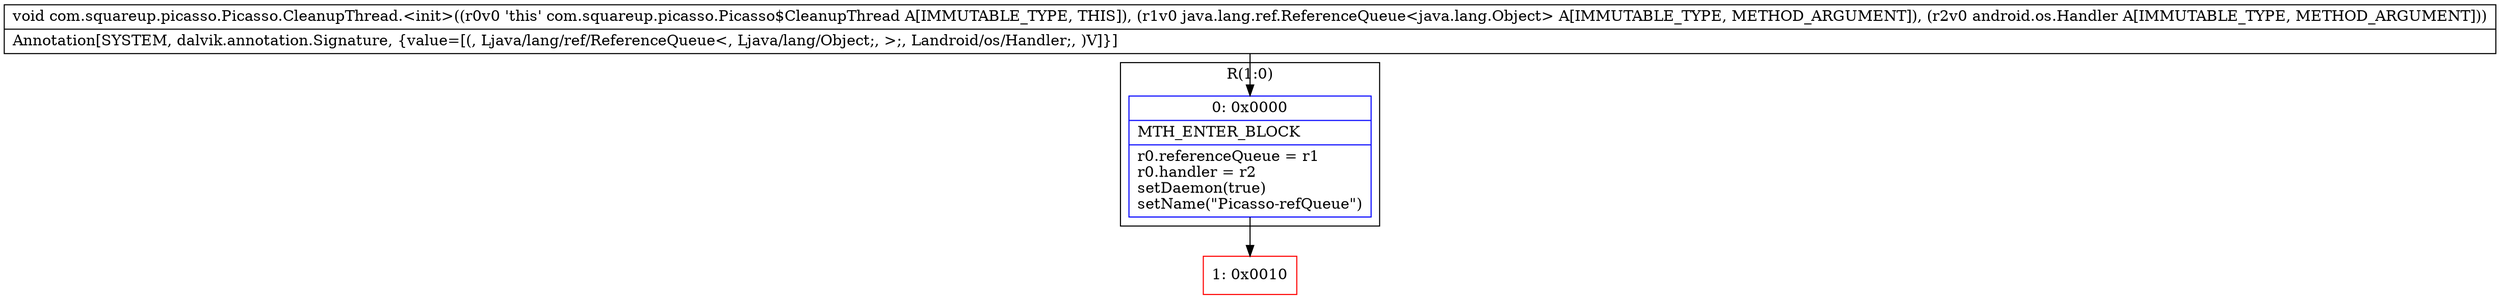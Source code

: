 digraph "CFG forcom.squareup.picasso.Picasso.CleanupThread.\<init\>(Ljava\/lang\/ref\/ReferenceQueue;Landroid\/os\/Handler;)V" {
subgraph cluster_Region_1311405312 {
label = "R(1:0)";
node [shape=record,color=blue];
Node_0 [shape=record,label="{0\:\ 0x0000|MTH_ENTER_BLOCK\l|r0.referenceQueue = r1\lr0.handler = r2\lsetDaemon(true)\lsetName(\"Picasso\-refQueue\")\l}"];
}
Node_1 [shape=record,color=red,label="{1\:\ 0x0010}"];
MethodNode[shape=record,label="{void com.squareup.picasso.Picasso.CleanupThread.\<init\>((r0v0 'this' com.squareup.picasso.Picasso$CleanupThread A[IMMUTABLE_TYPE, THIS]), (r1v0 java.lang.ref.ReferenceQueue\<java.lang.Object\> A[IMMUTABLE_TYPE, METHOD_ARGUMENT]), (r2v0 android.os.Handler A[IMMUTABLE_TYPE, METHOD_ARGUMENT]))  | Annotation[SYSTEM, dalvik.annotation.Signature, \{value=[(, Ljava\/lang\/ref\/ReferenceQueue\<, Ljava\/lang\/Object;, \>;, Landroid\/os\/Handler;, )V]\}]\l}"];
MethodNode -> Node_0;
Node_0 -> Node_1;
}


